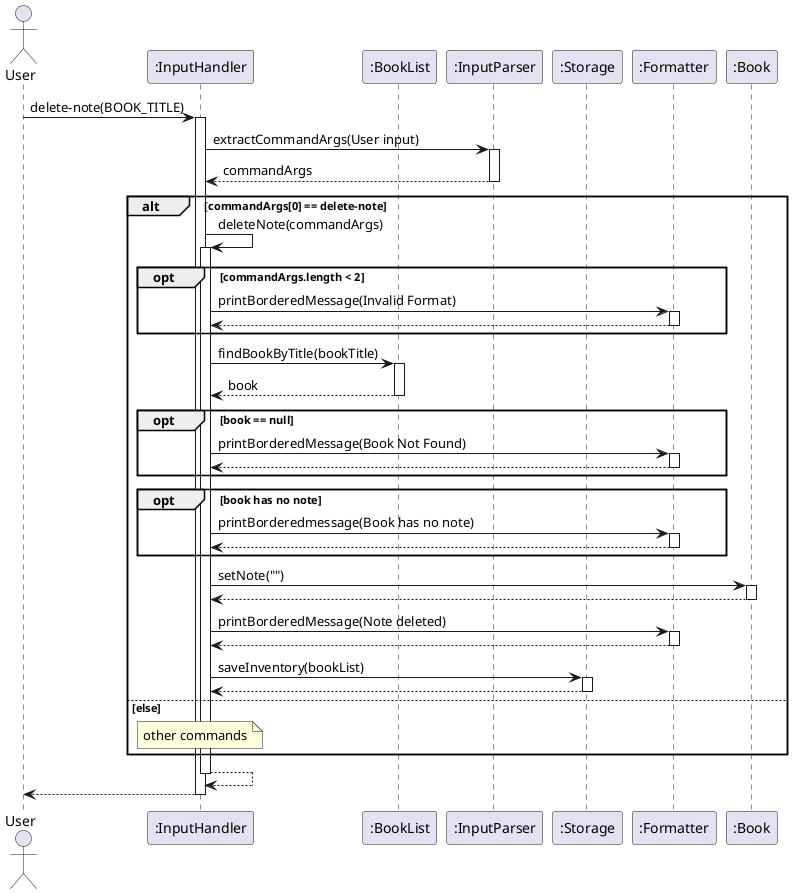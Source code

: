 @startuml
autoactivate on

actor User
participant InputHandler as ":InputHandler"
participant BookList as ":BookList"
participant InputParser as ":InputParser"
participant Storage as ":Storage"
participant Formatter as ":Formatter"
participant Book as ":Book"

User -> InputHandler : delete-note(BOOK_TITLE)
InputHandler -> InputParser : extractCommandArgs(User input)
return commandArgs

alt commandArgs[0] == delete-note
    InputHandler -> InputHandler : deleteNote(commandArgs)
    opt commandArgs.length < 2 
        InputHandler -> Formatter : printBorderedMessage(Invalid Format)
        return
    end

    InputHandler -> BookList : findBookByTitle(bookTitle)
    return book

    opt book == null 
        InputHandler -> Formatter : printBorderedMessage(Book Not Found)
        return 
    end

    opt book has no note
        InputHandler -> Formatter : printBorderedmessage(Book has no note)
        return
    end

    InputHandler -> Book : setNote("")
    return

    InputHandler -> Formatter : printBorderedMessage(Note deleted)
    return 

    InputHandler -> Storage : saveInventory(bookList)
    return

else else
note over InputHandler : other commands

end

return
return
@enduml